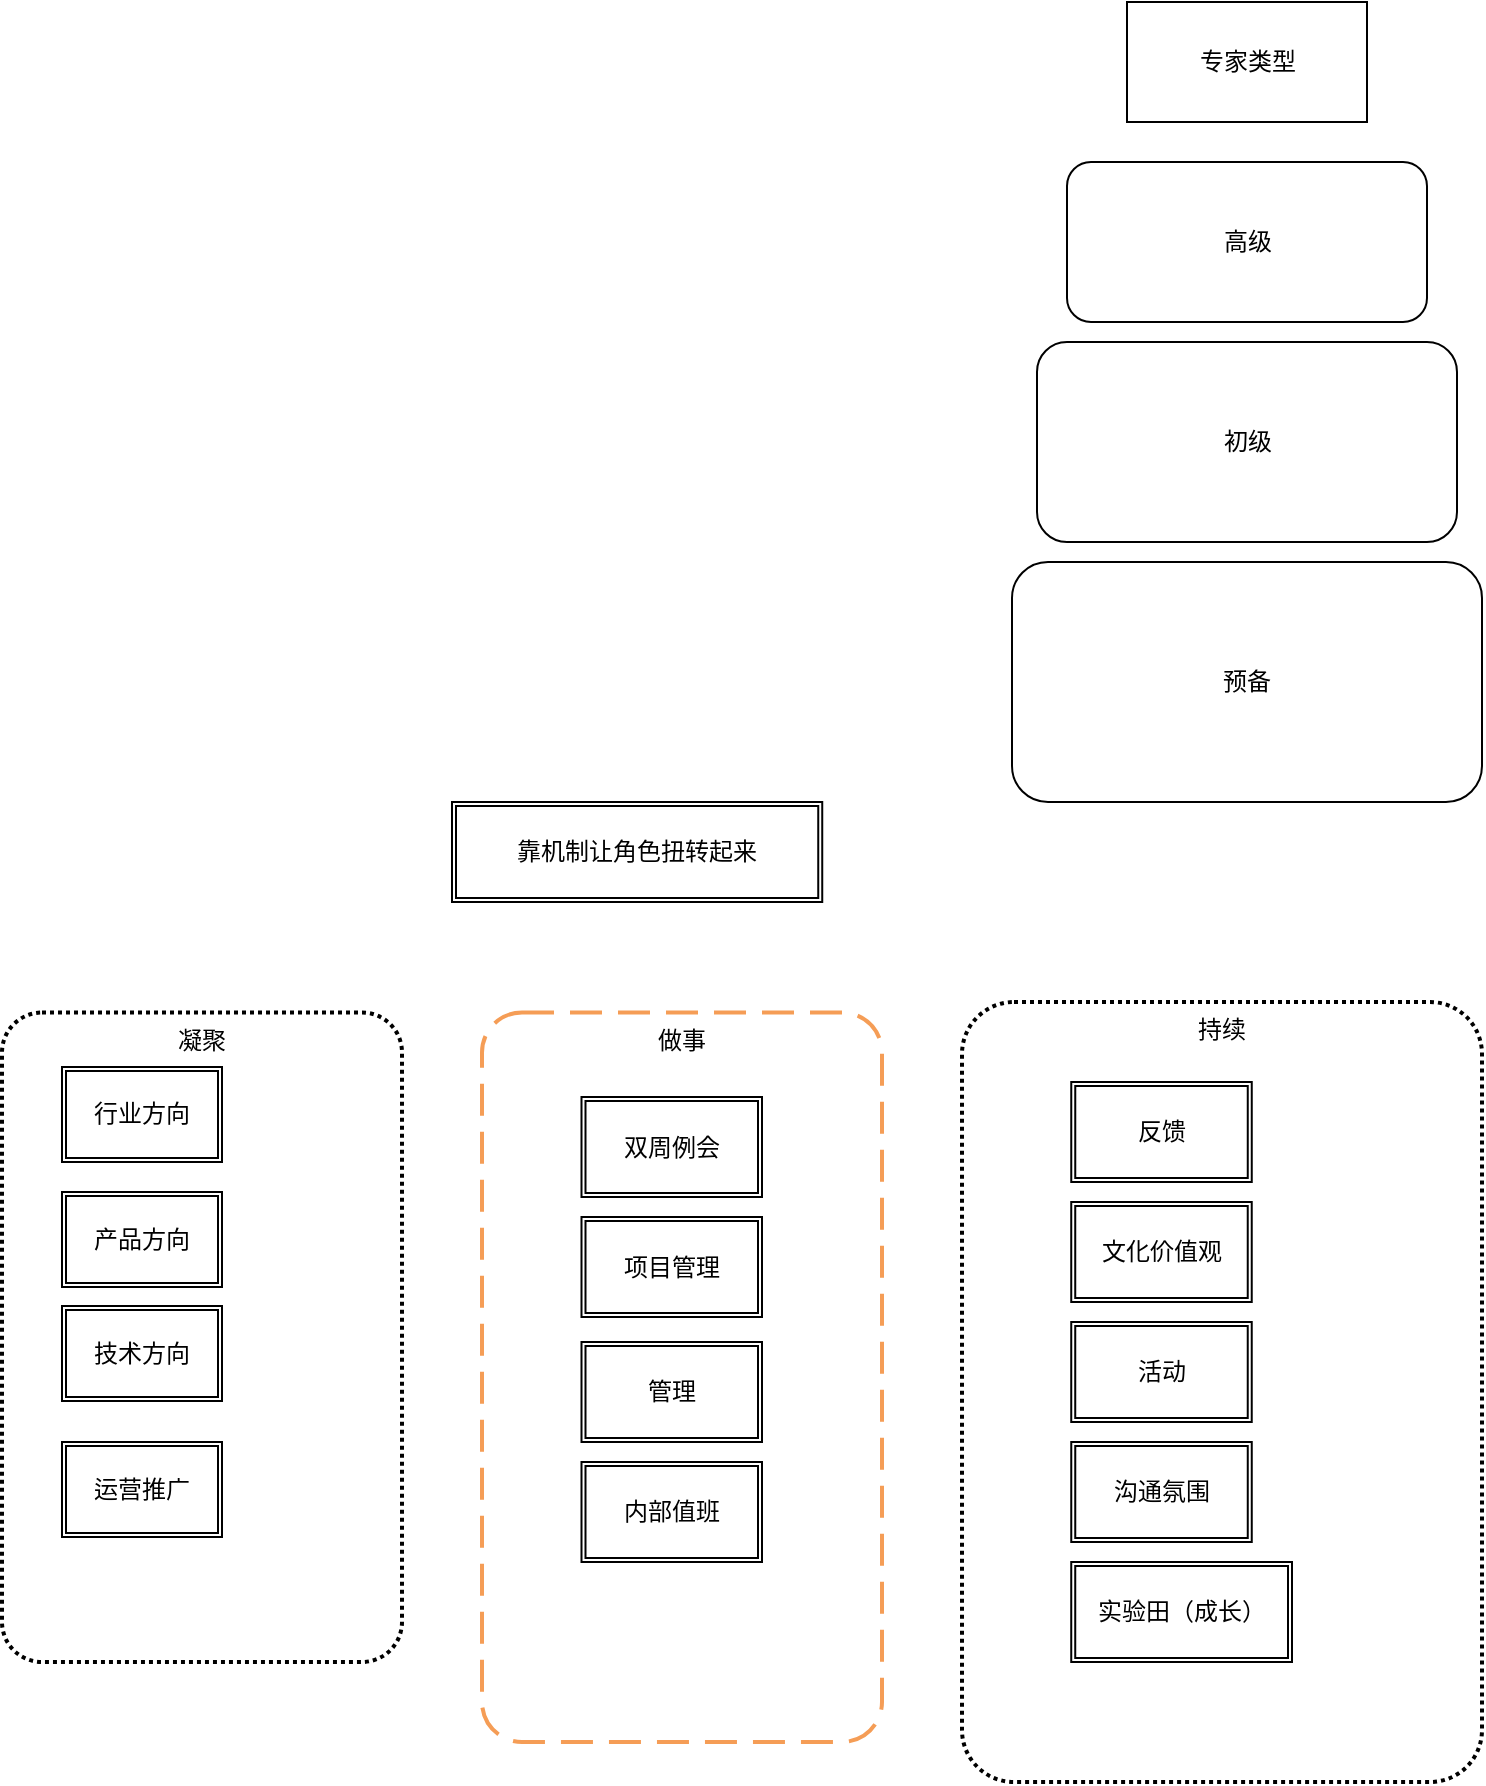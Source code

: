 <mxfile version="17.2.2" type="github">
  <diagram id="ZOSiHuWRT6jFkvALPaUp" name="Page-1">
    <mxGraphModel dx="1426" dy="769" grid="1" gridSize="10" guides="1" tooltips="1" connect="1" arrows="1" fold="1" page="1" pageScale="1" pageWidth="827" pageHeight="1169" math="0" shadow="0">
      <root>
        <mxCell id="0" />
        <mxCell id="1" parent="0" />
        <mxCell id="3_8rjiuSaOk_IwYELfRZ-22" value="凝聚" style="rounded=1;arcSize=10;dashed=1;fillColor=none;gradientColor=none;dashPattern=1 1;strokeWidth=2;verticalAlign=top;" vertex="1" parent="1">
          <mxGeometry x="55" y="515.25" width="200" height="324.75" as="geometry" />
        </mxCell>
        <mxCell id="3_8rjiuSaOk_IwYELfRZ-8" value="做事" style="rounded=1;arcSize=10;dashed=1;strokeColor=#F59D56;fillColor=none;gradientColor=none;dashPattern=8 4;strokeWidth=2;verticalAlign=top;" vertex="1" parent="1">
          <mxGeometry x="295" y="515.25" width="200" height="364.75" as="geometry" />
        </mxCell>
        <mxCell id="3_8rjiuSaOk_IwYELfRZ-1" value="高级" style="rounded=1;whiteSpace=wrap;html=1;" vertex="1" parent="1">
          <mxGeometry x="587.5" y="90" width="180" height="80" as="geometry" />
        </mxCell>
        <mxCell id="3_8rjiuSaOk_IwYELfRZ-2" value="专家类型" style="rounded=0;whiteSpace=wrap;html=1;" vertex="1" parent="1">
          <mxGeometry x="617.5" y="10" width="120" height="60" as="geometry" />
        </mxCell>
        <mxCell id="3_8rjiuSaOk_IwYELfRZ-3" value="初级" style="rounded=1;whiteSpace=wrap;html=1;" vertex="1" parent="1">
          <mxGeometry x="572.5" y="180" width="210" height="100" as="geometry" />
        </mxCell>
        <mxCell id="3_8rjiuSaOk_IwYELfRZ-4" value="预备" style="rounded=1;whiteSpace=wrap;html=1;" vertex="1" parent="1">
          <mxGeometry x="560" y="290" width="235" height="120" as="geometry" />
        </mxCell>
        <mxCell id="3_8rjiuSaOk_IwYELfRZ-5" value="行业方向" style="shape=ext;double=1;rounded=0;whiteSpace=wrap;html=1;" vertex="1" parent="1">
          <mxGeometry x="85" y="542.5" width="80" height="47.5" as="geometry" />
        </mxCell>
        <mxCell id="3_8rjiuSaOk_IwYELfRZ-7" value="双周例会" style="shape=ext;double=1;rounded=0;whiteSpace=wrap;html=1;" vertex="1" parent="1">
          <mxGeometry x="344.75" y="557.5" width="90.25" height="50" as="geometry" />
        </mxCell>
        <mxCell id="3_8rjiuSaOk_IwYELfRZ-9" value="项目管理" style="shape=ext;double=1;rounded=0;whiteSpace=wrap;html=1;" vertex="1" parent="1">
          <mxGeometry x="344.75" y="617.5" width="90.25" height="50" as="geometry" />
        </mxCell>
        <mxCell id="3_8rjiuSaOk_IwYELfRZ-10" value="持续" style="rounded=1;arcSize=10;dashed=1;fillColor=none;gradientColor=none;dashPattern=1 1;strokeWidth=2;verticalAlign=top;" vertex="1" parent="1">
          <mxGeometry x="535" y="510" width="260" height="390" as="geometry" />
        </mxCell>
        <mxCell id="3_8rjiuSaOk_IwYELfRZ-11" value="反馈" style="shape=ext;double=1;rounded=0;whiteSpace=wrap;html=1;" vertex="1" parent="1">
          <mxGeometry x="589.63" y="550" width="90.25" height="50" as="geometry" />
        </mxCell>
        <mxCell id="3_8rjiuSaOk_IwYELfRZ-12" value="文化价值观" style="shape=ext;double=1;rounded=0;whiteSpace=wrap;html=1;" vertex="1" parent="1">
          <mxGeometry x="589.62" y="610" width="90.25" height="50" as="geometry" />
        </mxCell>
        <mxCell id="3_8rjiuSaOk_IwYELfRZ-13" value="活动" style="shape=ext;double=1;rounded=0;whiteSpace=wrap;html=1;" vertex="1" parent="1">
          <mxGeometry x="589.62" y="670" width="90.25" height="50" as="geometry" />
        </mxCell>
        <mxCell id="3_8rjiuSaOk_IwYELfRZ-14" value="沟通氛围" style="shape=ext;double=1;rounded=0;whiteSpace=wrap;html=1;" vertex="1" parent="1">
          <mxGeometry x="589.63" y="730" width="90.25" height="50" as="geometry" />
        </mxCell>
        <mxCell id="3_8rjiuSaOk_IwYELfRZ-15" value="实验田（成长）" style="shape=ext;double=1;rounded=0;whiteSpace=wrap;html=1;" vertex="1" parent="1">
          <mxGeometry x="589.62" y="790" width="110.38" height="50" as="geometry" />
        </mxCell>
        <mxCell id="3_8rjiuSaOk_IwYELfRZ-16" value="管理" style="shape=ext;double=1;rounded=0;whiteSpace=wrap;html=1;" vertex="1" parent="1">
          <mxGeometry x="344.75" y="680" width="90.25" height="50" as="geometry" />
        </mxCell>
        <mxCell id="3_8rjiuSaOk_IwYELfRZ-17" value="内部值班" style="shape=ext;double=1;rounded=0;whiteSpace=wrap;html=1;" vertex="1" parent="1">
          <mxGeometry x="344.75" y="740" width="90.25" height="50" as="geometry" />
        </mxCell>
        <mxCell id="3_8rjiuSaOk_IwYELfRZ-18" value="靠机制让角色扭转起来" style="shape=ext;double=1;rounded=0;whiteSpace=wrap;html=1;" vertex="1" parent="1">
          <mxGeometry x="280" y="410" width="185.12" height="50" as="geometry" />
        </mxCell>
        <mxCell id="3_8rjiuSaOk_IwYELfRZ-23" value="产品方向" style="shape=ext;double=1;rounded=0;whiteSpace=wrap;html=1;" vertex="1" parent="1">
          <mxGeometry x="85" y="605" width="80" height="47.5" as="geometry" />
        </mxCell>
        <mxCell id="3_8rjiuSaOk_IwYELfRZ-24" value="技术方向" style="shape=ext;double=1;rounded=0;whiteSpace=wrap;html=1;" vertex="1" parent="1">
          <mxGeometry x="85" y="662" width="80" height="47.5" as="geometry" />
        </mxCell>
        <mxCell id="3_8rjiuSaOk_IwYELfRZ-25" value="运营推广" style="shape=ext;double=1;rounded=0;whiteSpace=wrap;html=1;" vertex="1" parent="1">
          <mxGeometry x="85" y="730" width="80" height="47.5" as="geometry" />
        </mxCell>
      </root>
    </mxGraphModel>
  </diagram>
</mxfile>
